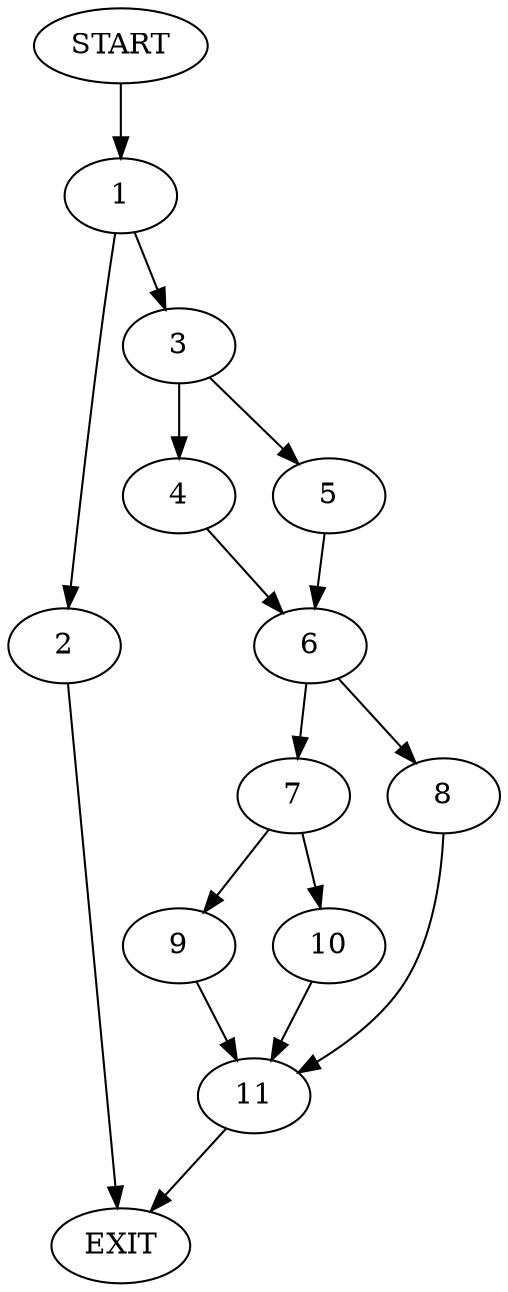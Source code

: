 digraph {
0 [label="START"]
12 [label="EXIT"]
0 -> 1
1 -> 2
1 -> 3
2 -> 12
3 -> 4
3 -> 5
4 -> 6
5 -> 6
6 -> 7
6 -> 8
7 -> 9
7 -> 10
8 -> 11
10 -> 11
9 -> 11
11 -> 12
}

